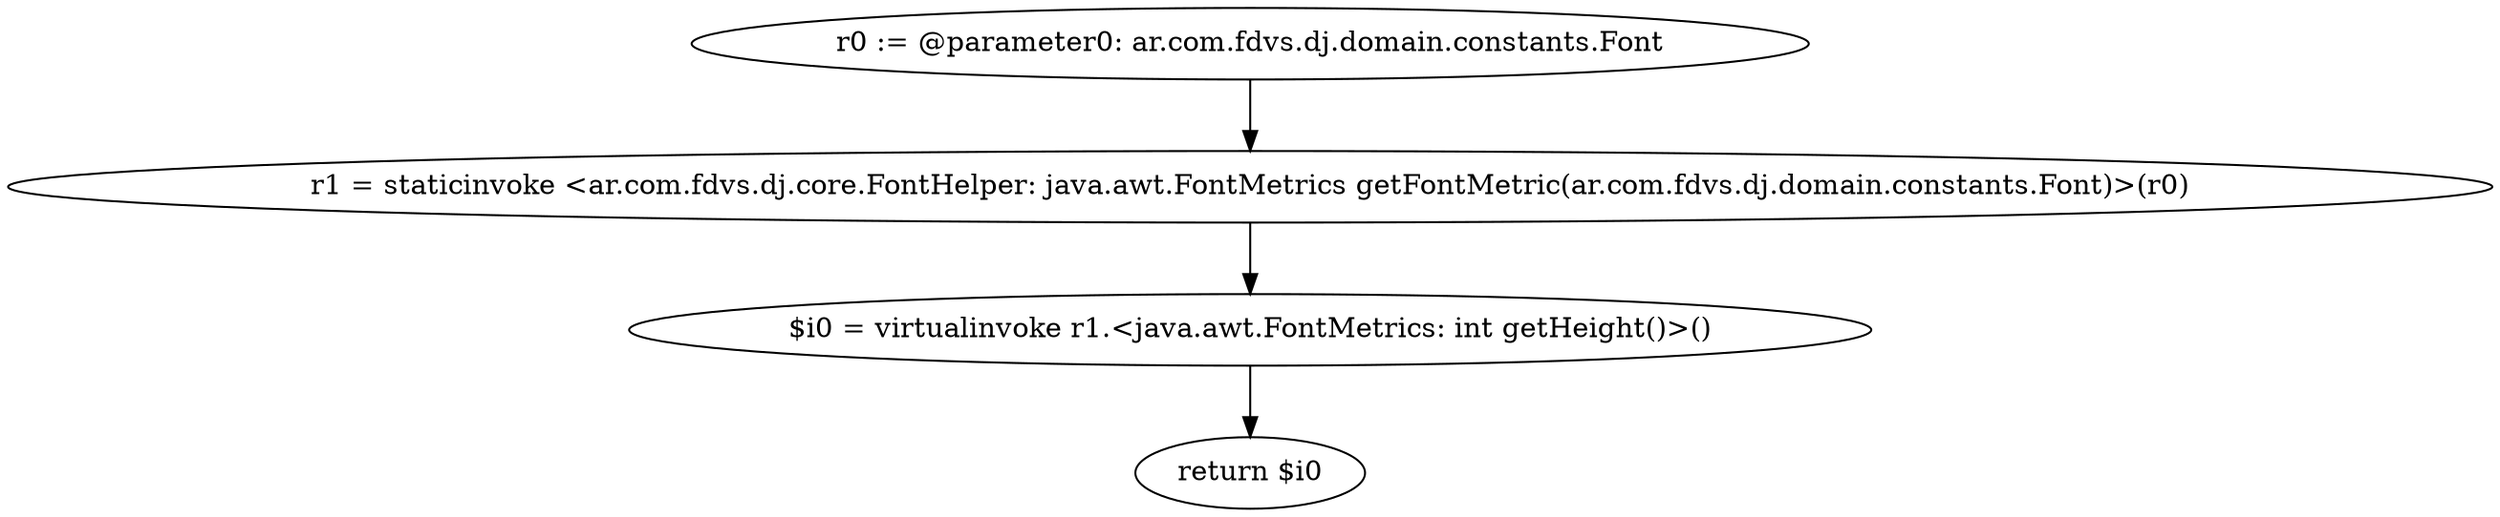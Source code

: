digraph "unitGraph" {
    "r0 := @parameter0: ar.com.fdvs.dj.domain.constants.Font"
    "r1 = staticinvoke <ar.com.fdvs.dj.core.FontHelper: java.awt.FontMetrics getFontMetric(ar.com.fdvs.dj.domain.constants.Font)>(r0)"
    "$i0 = virtualinvoke r1.<java.awt.FontMetrics: int getHeight()>()"
    "return $i0"
    "r0 := @parameter0: ar.com.fdvs.dj.domain.constants.Font"->"r1 = staticinvoke <ar.com.fdvs.dj.core.FontHelper: java.awt.FontMetrics getFontMetric(ar.com.fdvs.dj.domain.constants.Font)>(r0)";
    "r1 = staticinvoke <ar.com.fdvs.dj.core.FontHelper: java.awt.FontMetrics getFontMetric(ar.com.fdvs.dj.domain.constants.Font)>(r0)"->"$i0 = virtualinvoke r1.<java.awt.FontMetrics: int getHeight()>()";
    "$i0 = virtualinvoke r1.<java.awt.FontMetrics: int getHeight()>()"->"return $i0";
}
